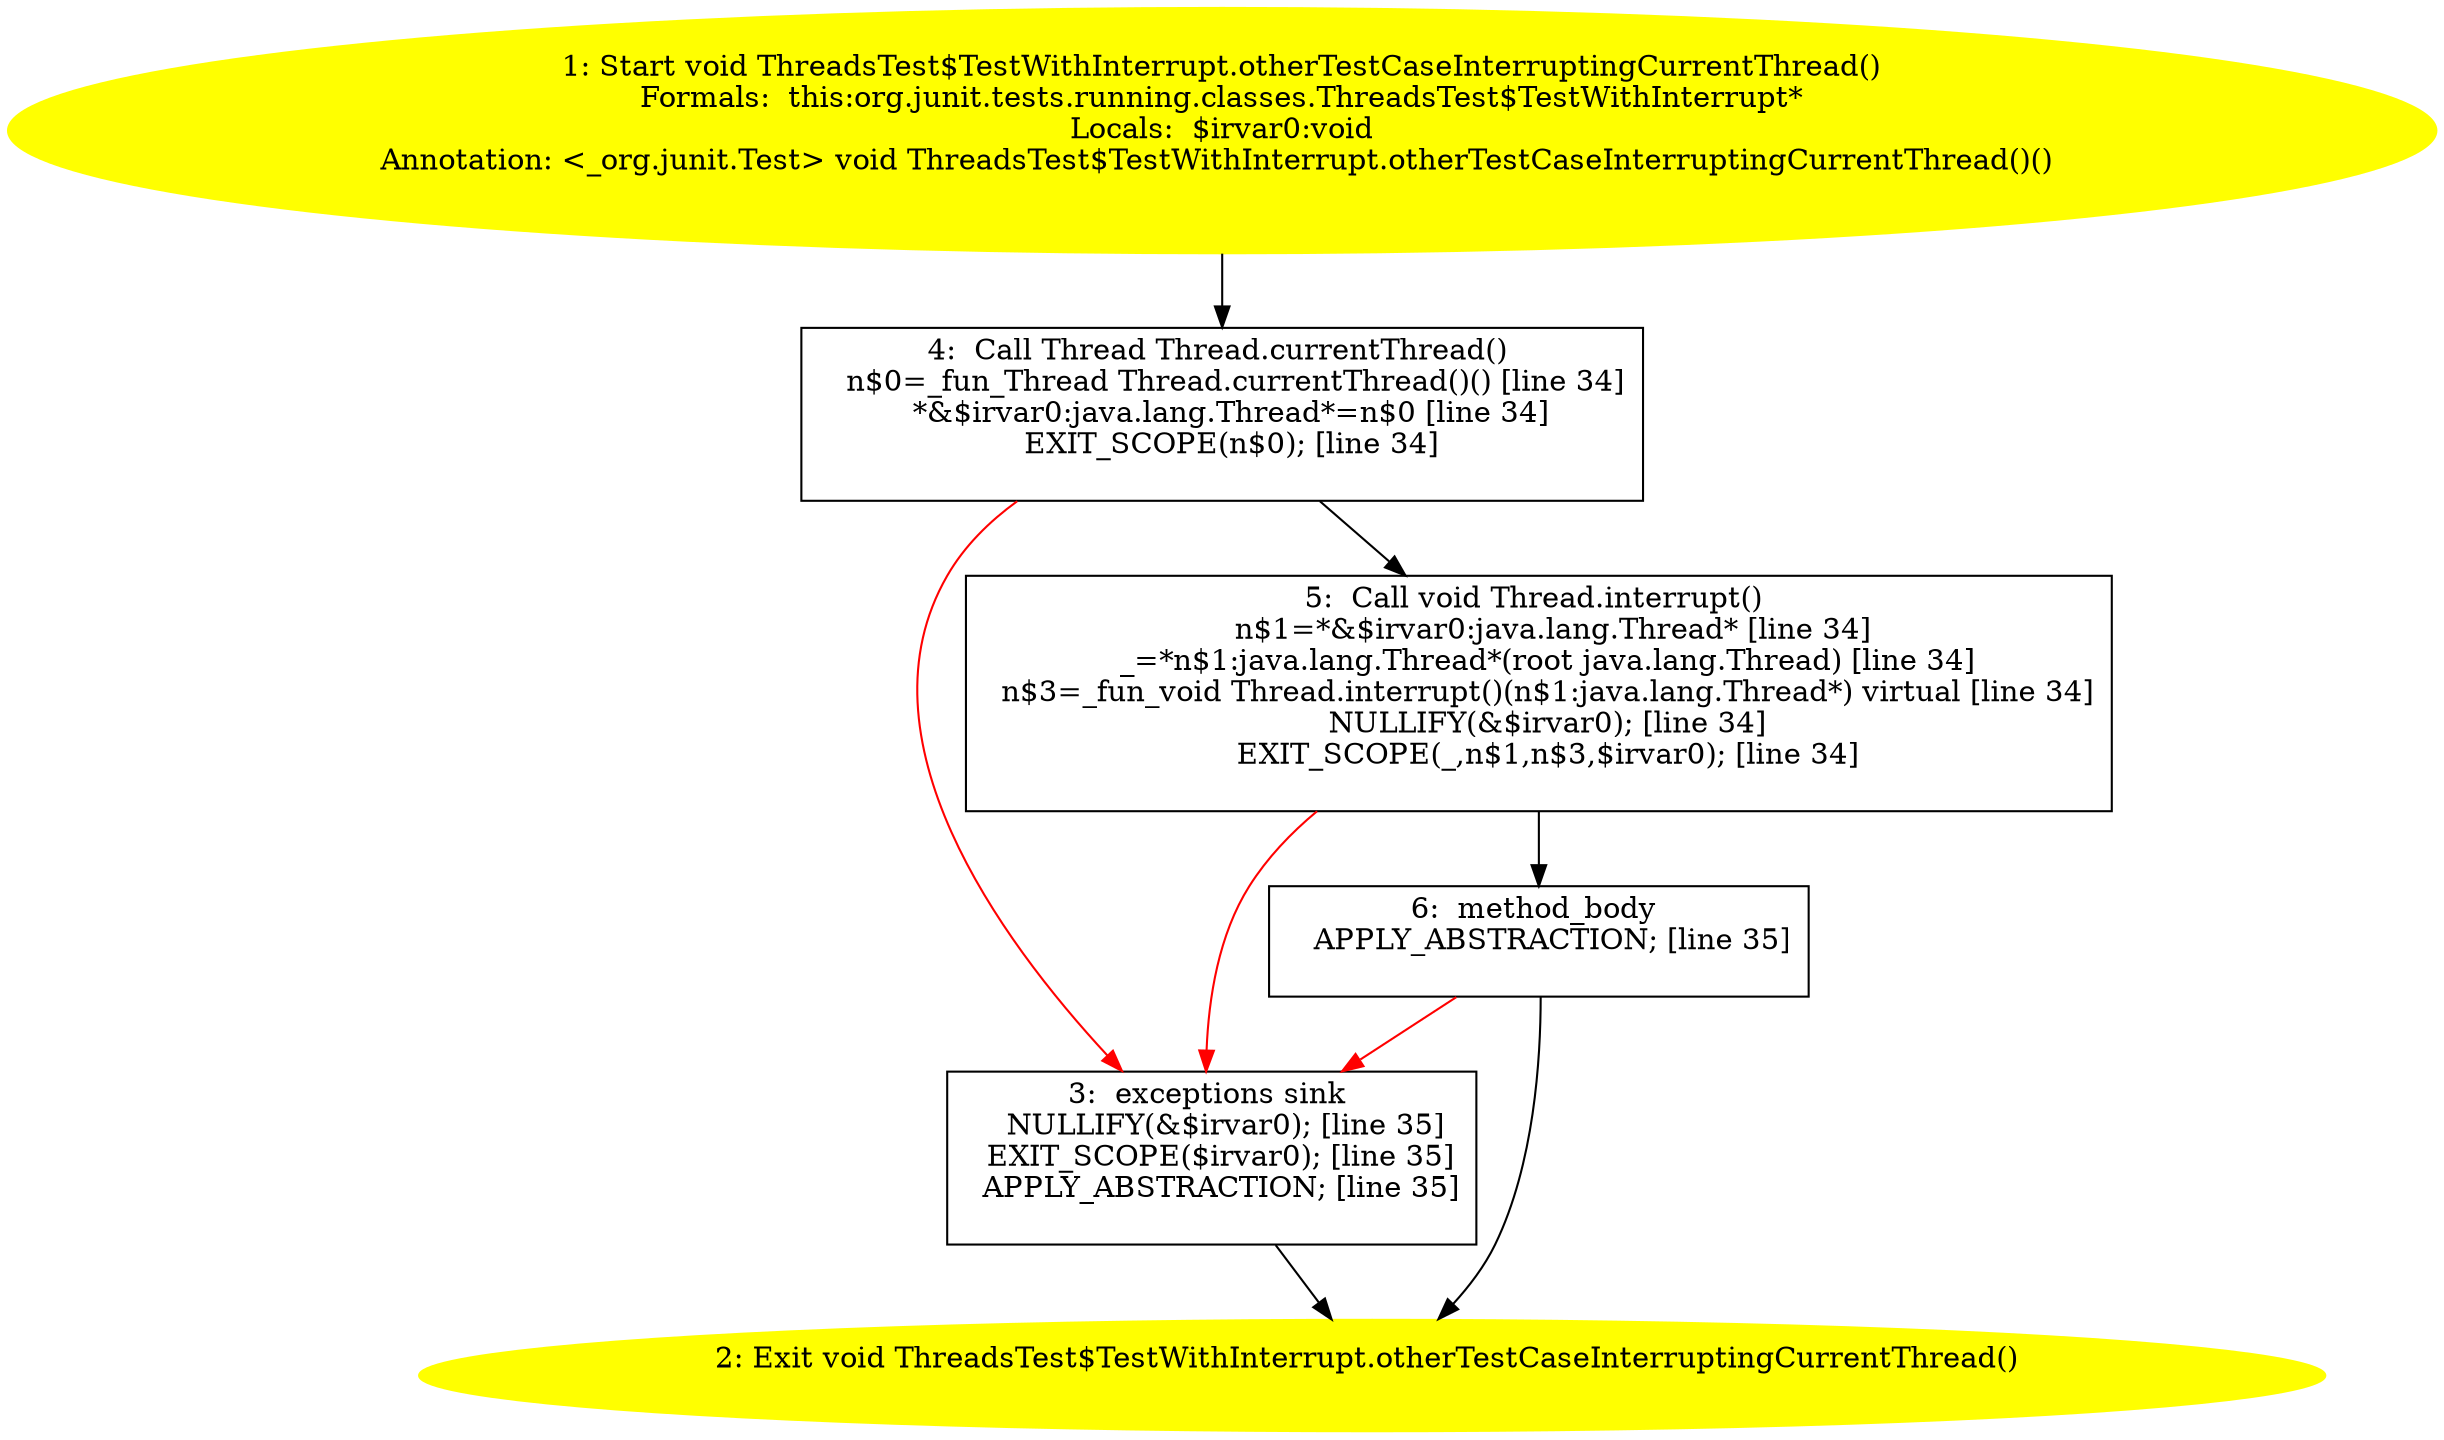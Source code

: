 /* @generated */
digraph cfg {
"org.junit.tests.running.classes.ThreadsTest$TestWithInterrupt.otherTestCaseInterruptingCurrentThread.3381d1931f042adc45ea2fa6dfe1a419_1" [label="1: Start void ThreadsTest$TestWithInterrupt.otherTestCaseInterruptingCurrentThread()\nFormals:  this:org.junit.tests.running.classes.ThreadsTest$TestWithInterrupt*\nLocals:  $irvar0:void\nAnnotation: <_org.junit.Test> void ThreadsTest$TestWithInterrupt.otherTestCaseInterruptingCurrentThread()() \n  " color=yellow style=filled]
	

	 "org.junit.tests.running.classes.ThreadsTest$TestWithInterrupt.otherTestCaseInterruptingCurrentThread.3381d1931f042adc45ea2fa6dfe1a419_1" -> "org.junit.tests.running.classes.ThreadsTest$TestWithInterrupt.otherTestCaseInterruptingCurrentThread.3381d1931f042adc45ea2fa6dfe1a419_4" ;
"org.junit.tests.running.classes.ThreadsTest$TestWithInterrupt.otherTestCaseInterruptingCurrentThread.3381d1931f042adc45ea2fa6dfe1a419_2" [label="2: Exit void ThreadsTest$TestWithInterrupt.otherTestCaseInterruptingCurrentThread() \n  " color=yellow style=filled]
	

"org.junit.tests.running.classes.ThreadsTest$TestWithInterrupt.otherTestCaseInterruptingCurrentThread.3381d1931f042adc45ea2fa6dfe1a419_3" [label="3:  exceptions sink \n   NULLIFY(&$irvar0); [line 35]\n  EXIT_SCOPE($irvar0); [line 35]\n  APPLY_ABSTRACTION; [line 35]\n " shape="box"]
	

	 "org.junit.tests.running.classes.ThreadsTest$TestWithInterrupt.otherTestCaseInterruptingCurrentThread.3381d1931f042adc45ea2fa6dfe1a419_3" -> "org.junit.tests.running.classes.ThreadsTest$TestWithInterrupt.otherTestCaseInterruptingCurrentThread.3381d1931f042adc45ea2fa6dfe1a419_2" ;
"org.junit.tests.running.classes.ThreadsTest$TestWithInterrupt.otherTestCaseInterruptingCurrentThread.3381d1931f042adc45ea2fa6dfe1a419_4" [label="4:  Call Thread Thread.currentThread() \n   n$0=_fun_Thread Thread.currentThread()() [line 34]\n  *&$irvar0:java.lang.Thread*=n$0 [line 34]\n  EXIT_SCOPE(n$0); [line 34]\n " shape="box"]
	

	 "org.junit.tests.running.classes.ThreadsTest$TestWithInterrupt.otherTestCaseInterruptingCurrentThread.3381d1931f042adc45ea2fa6dfe1a419_4" -> "org.junit.tests.running.classes.ThreadsTest$TestWithInterrupt.otherTestCaseInterruptingCurrentThread.3381d1931f042adc45ea2fa6dfe1a419_5" ;
	 "org.junit.tests.running.classes.ThreadsTest$TestWithInterrupt.otherTestCaseInterruptingCurrentThread.3381d1931f042adc45ea2fa6dfe1a419_4" -> "org.junit.tests.running.classes.ThreadsTest$TestWithInterrupt.otherTestCaseInterruptingCurrentThread.3381d1931f042adc45ea2fa6dfe1a419_3" [color="red" ];
"org.junit.tests.running.classes.ThreadsTest$TestWithInterrupt.otherTestCaseInterruptingCurrentThread.3381d1931f042adc45ea2fa6dfe1a419_5" [label="5:  Call void Thread.interrupt() \n   n$1=*&$irvar0:java.lang.Thread* [line 34]\n  _=*n$1:java.lang.Thread*(root java.lang.Thread) [line 34]\n  n$3=_fun_void Thread.interrupt()(n$1:java.lang.Thread*) virtual [line 34]\n  NULLIFY(&$irvar0); [line 34]\n  EXIT_SCOPE(_,n$1,n$3,$irvar0); [line 34]\n " shape="box"]
	

	 "org.junit.tests.running.classes.ThreadsTest$TestWithInterrupt.otherTestCaseInterruptingCurrentThread.3381d1931f042adc45ea2fa6dfe1a419_5" -> "org.junit.tests.running.classes.ThreadsTest$TestWithInterrupt.otherTestCaseInterruptingCurrentThread.3381d1931f042adc45ea2fa6dfe1a419_6" ;
	 "org.junit.tests.running.classes.ThreadsTest$TestWithInterrupt.otherTestCaseInterruptingCurrentThread.3381d1931f042adc45ea2fa6dfe1a419_5" -> "org.junit.tests.running.classes.ThreadsTest$TestWithInterrupt.otherTestCaseInterruptingCurrentThread.3381d1931f042adc45ea2fa6dfe1a419_3" [color="red" ];
"org.junit.tests.running.classes.ThreadsTest$TestWithInterrupt.otherTestCaseInterruptingCurrentThread.3381d1931f042adc45ea2fa6dfe1a419_6" [label="6:  method_body \n   APPLY_ABSTRACTION; [line 35]\n " shape="box"]
	

	 "org.junit.tests.running.classes.ThreadsTest$TestWithInterrupt.otherTestCaseInterruptingCurrentThread.3381d1931f042adc45ea2fa6dfe1a419_6" -> "org.junit.tests.running.classes.ThreadsTest$TestWithInterrupt.otherTestCaseInterruptingCurrentThread.3381d1931f042adc45ea2fa6dfe1a419_2" ;
	 "org.junit.tests.running.classes.ThreadsTest$TestWithInterrupt.otherTestCaseInterruptingCurrentThread.3381d1931f042adc45ea2fa6dfe1a419_6" -> "org.junit.tests.running.classes.ThreadsTest$TestWithInterrupt.otherTestCaseInterruptingCurrentThread.3381d1931f042adc45ea2fa6dfe1a419_3" [color="red" ];
}
